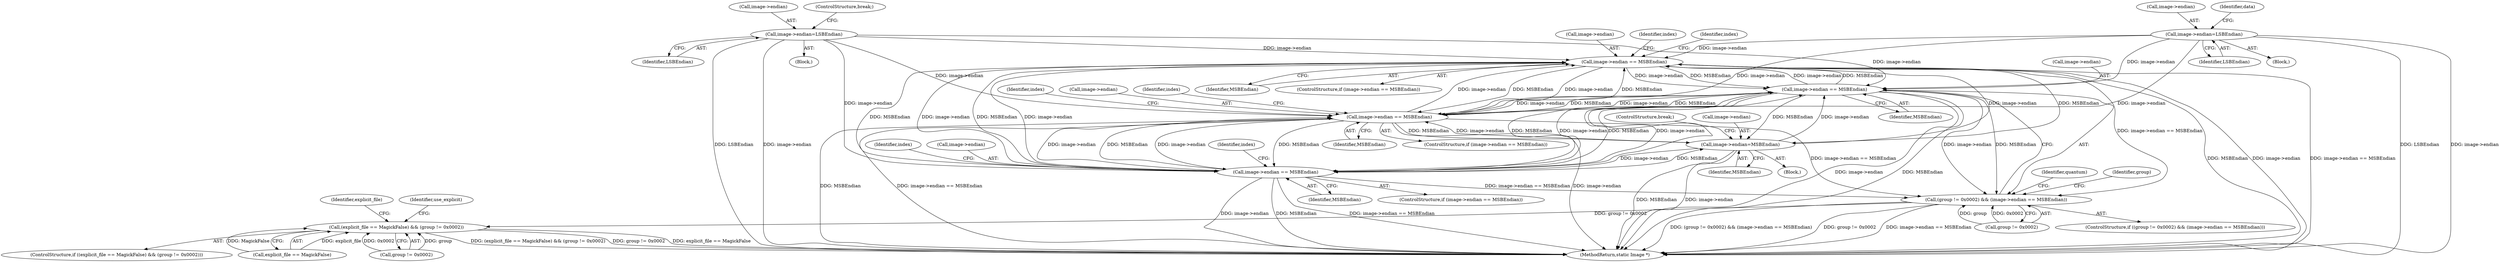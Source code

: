 digraph "0_ImageMagick_9f375e7080a2c1044cd546854d0548b4bfb429d0@pointer" {
"1001880" [label="(Call,image->endian == MSBEndian)"];
"1000532" [label="(Call,image->endian == MSBEndian)"];
"1001981" [label="(Call,image->endian == MSBEndian)"];
"1001354" [label="(Call,image->endian=MSBEndian)"];
"1001880" [label="(Call,image->endian == MSBEndian)"];
"1002082" [label="(Call,image->endian == MSBEndian)"];
"1001346" [label="(Call,image->endian=LSBEndian)"];
"1000272" [label="(Call,image->endian=LSBEndian)"];
"1000528" [label="(Call,(group != 0x0002) && (image->endian == MSBEndian))"];
"1000623" [label="(Call,(explicit_file == MagickFalse) && (group != 0x0002))"];
"1001346" [label="(Call,image->endian=LSBEndian)"];
"1002086" [label="(Identifier,MSBEndian)"];
"1001980" [label="(ControlStructure,if (image->endian == MSBEndian))"];
"1000622" [label="(ControlStructure,if ((explicit_file == MagickFalse) && (group != 0x0002)))"];
"1000565" [label="(Identifier,quantum)"];
"1002088" [label="(Identifier,index)"];
"1001880" [label="(Call,image->endian == MSBEndian)"];
"1001982" [label="(Call,image->endian)"];
"1000276" [label="(Identifier,LSBEndian)"];
"1000527" [label="(ControlStructure,if ((group != 0x0002) && (image->endian == MSBEndian)))"];
"1001981" [label="(Call,image->endian == MSBEndian)"];
"1001358" [label="(Identifier,MSBEndian)"];
"1001359" [label="(ControlStructure,break;)"];
"1000623" [label="(Call,(explicit_file == MagickFalse) && (group != 0x0002))"];
"1000536" [label="(Identifier,MSBEndian)"];
"1002081" [label="(ControlStructure,if (image->endian == MSBEndian))"];
"1001354" [label="(Call,image->endian=MSBEndian)"];
"1000653" [label="(Identifier,use_explicit)"];
"1002102" [label="(Identifier,index)"];
"1001347" [label="(Call,image->endian)"];
"1002083" [label="(Call,image->endian)"];
"1001985" [label="(Identifier,MSBEndian)"];
"1000532" [label="(Call,image->endian == MSBEndian)"];
"1000529" [label="(Call,group != 0x0002)"];
"1000539" [label="(Identifier,group)"];
"1000528" [label="(Call,(group != 0x0002) && (image->endian == MSBEndian))"];
"1000624" [label="(Call,explicit_file == MagickFalse)"];
"1001355" [label="(Call,image->endian)"];
"1001353" [label="(Block,)"];
"1001881" [label="(Call,image->endian)"];
"1004016" [label="(MethodReturn,static Image *)"];
"1000533" [label="(Call,image->endian)"];
"1002001" [label="(Identifier,index)"];
"1001884" [label="(Identifier,MSBEndian)"];
"1000273" [label="(Call,image->endian)"];
"1000144" [label="(Block,)"];
"1001879" [label="(ControlStructure,if (image->endian == MSBEndian))"];
"1001345" [label="(Block,)"];
"1001886" [label="(Identifier,index)"];
"1001900" [label="(Identifier,index)"];
"1001351" [label="(ControlStructure,break;)"];
"1000272" [label="(Call,image->endian=LSBEndian)"];
"1000627" [label="(Call,group != 0x0002)"];
"1000631" [label="(Identifier,explicit_file)"];
"1001987" [label="(Identifier,index)"];
"1000278" [label="(Identifier,data)"];
"1001350" [label="(Identifier,LSBEndian)"];
"1002082" [label="(Call,image->endian == MSBEndian)"];
"1001880" -> "1001879"  [label="AST: "];
"1001880" -> "1001884"  [label="CFG: "];
"1001881" -> "1001880"  [label="AST: "];
"1001884" -> "1001880"  [label="AST: "];
"1001886" -> "1001880"  [label="CFG: "];
"1001900" -> "1001880"  [label="CFG: "];
"1001880" -> "1004016"  [label="DDG: MSBEndian"];
"1001880" -> "1004016"  [label="DDG: image->endian"];
"1001880" -> "1004016"  [label="DDG: image->endian == MSBEndian"];
"1001880" -> "1000528"  [label="DDG: image->endian == MSBEndian"];
"1001880" -> "1000532"  [label="DDG: image->endian"];
"1001880" -> "1000532"  [label="DDG: MSBEndian"];
"1001880" -> "1001354"  [label="DDG: MSBEndian"];
"1000532" -> "1001880"  [label="DDG: image->endian"];
"1000532" -> "1001880"  [label="DDG: MSBEndian"];
"1001981" -> "1001880"  [label="DDG: image->endian"];
"1001981" -> "1001880"  [label="DDG: MSBEndian"];
"1001354" -> "1001880"  [label="DDG: image->endian"];
"1002082" -> "1001880"  [label="DDG: image->endian"];
"1002082" -> "1001880"  [label="DDG: MSBEndian"];
"1001346" -> "1001880"  [label="DDG: image->endian"];
"1000272" -> "1001880"  [label="DDG: image->endian"];
"1001880" -> "1001981"  [label="DDG: image->endian"];
"1001880" -> "1001981"  [label="DDG: MSBEndian"];
"1001880" -> "1002082"  [label="DDG: image->endian"];
"1001880" -> "1002082"  [label="DDG: MSBEndian"];
"1000532" -> "1000528"  [label="AST: "];
"1000532" -> "1000536"  [label="CFG: "];
"1000533" -> "1000532"  [label="AST: "];
"1000536" -> "1000532"  [label="AST: "];
"1000528" -> "1000532"  [label="CFG: "];
"1000532" -> "1004016"  [label="DDG: image->endian"];
"1000532" -> "1004016"  [label="DDG: MSBEndian"];
"1000532" -> "1000528"  [label="DDG: image->endian"];
"1000532" -> "1000528"  [label="DDG: MSBEndian"];
"1001981" -> "1000532"  [label="DDG: image->endian"];
"1001981" -> "1000532"  [label="DDG: MSBEndian"];
"1001354" -> "1000532"  [label="DDG: image->endian"];
"1002082" -> "1000532"  [label="DDG: image->endian"];
"1002082" -> "1000532"  [label="DDG: MSBEndian"];
"1001346" -> "1000532"  [label="DDG: image->endian"];
"1000272" -> "1000532"  [label="DDG: image->endian"];
"1000532" -> "1001354"  [label="DDG: MSBEndian"];
"1000532" -> "1001981"  [label="DDG: image->endian"];
"1000532" -> "1001981"  [label="DDG: MSBEndian"];
"1000532" -> "1002082"  [label="DDG: image->endian"];
"1000532" -> "1002082"  [label="DDG: MSBEndian"];
"1001981" -> "1001980"  [label="AST: "];
"1001981" -> "1001985"  [label="CFG: "];
"1001982" -> "1001981"  [label="AST: "];
"1001985" -> "1001981"  [label="AST: "];
"1001987" -> "1001981"  [label="CFG: "];
"1002001" -> "1001981"  [label="CFG: "];
"1001981" -> "1004016"  [label="DDG: image->endian"];
"1001981" -> "1004016"  [label="DDG: MSBEndian"];
"1001981" -> "1004016"  [label="DDG: image->endian == MSBEndian"];
"1001981" -> "1000528"  [label="DDG: image->endian == MSBEndian"];
"1001981" -> "1001354"  [label="DDG: MSBEndian"];
"1001354" -> "1001981"  [label="DDG: image->endian"];
"1002082" -> "1001981"  [label="DDG: image->endian"];
"1002082" -> "1001981"  [label="DDG: MSBEndian"];
"1001346" -> "1001981"  [label="DDG: image->endian"];
"1000272" -> "1001981"  [label="DDG: image->endian"];
"1001981" -> "1002082"  [label="DDG: image->endian"];
"1001981" -> "1002082"  [label="DDG: MSBEndian"];
"1001354" -> "1001353"  [label="AST: "];
"1001354" -> "1001358"  [label="CFG: "];
"1001355" -> "1001354"  [label="AST: "];
"1001358" -> "1001354"  [label="AST: "];
"1001359" -> "1001354"  [label="CFG: "];
"1001354" -> "1004016"  [label="DDG: image->endian"];
"1001354" -> "1004016"  [label="DDG: MSBEndian"];
"1002082" -> "1001354"  [label="DDG: MSBEndian"];
"1001354" -> "1002082"  [label="DDG: image->endian"];
"1002082" -> "1002081"  [label="AST: "];
"1002082" -> "1002086"  [label="CFG: "];
"1002083" -> "1002082"  [label="AST: "];
"1002086" -> "1002082"  [label="AST: "];
"1002088" -> "1002082"  [label="CFG: "];
"1002102" -> "1002082"  [label="CFG: "];
"1002082" -> "1004016"  [label="DDG: image->endian"];
"1002082" -> "1004016"  [label="DDG: MSBEndian"];
"1002082" -> "1004016"  [label="DDG: image->endian == MSBEndian"];
"1002082" -> "1000528"  [label="DDG: image->endian == MSBEndian"];
"1001346" -> "1002082"  [label="DDG: image->endian"];
"1000272" -> "1002082"  [label="DDG: image->endian"];
"1001346" -> "1001345"  [label="AST: "];
"1001346" -> "1001350"  [label="CFG: "];
"1001347" -> "1001346"  [label="AST: "];
"1001350" -> "1001346"  [label="AST: "];
"1001351" -> "1001346"  [label="CFG: "];
"1001346" -> "1004016"  [label="DDG: LSBEndian"];
"1001346" -> "1004016"  [label="DDG: image->endian"];
"1000272" -> "1000144"  [label="AST: "];
"1000272" -> "1000276"  [label="CFG: "];
"1000273" -> "1000272"  [label="AST: "];
"1000276" -> "1000272"  [label="AST: "];
"1000278" -> "1000272"  [label="CFG: "];
"1000272" -> "1004016"  [label="DDG: LSBEndian"];
"1000272" -> "1004016"  [label="DDG: image->endian"];
"1000528" -> "1000527"  [label="AST: "];
"1000528" -> "1000529"  [label="CFG: "];
"1000529" -> "1000528"  [label="AST: "];
"1000539" -> "1000528"  [label="CFG: "];
"1000565" -> "1000528"  [label="CFG: "];
"1000528" -> "1004016"  [label="DDG: (group != 0x0002) && (image->endian == MSBEndian)"];
"1000528" -> "1004016"  [label="DDG: group != 0x0002"];
"1000528" -> "1004016"  [label="DDG: image->endian == MSBEndian"];
"1000529" -> "1000528"  [label="DDG: group"];
"1000529" -> "1000528"  [label="DDG: 0x0002"];
"1000528" -> "1000623"  [label="DDG: group != 0x0002"];
"1000623" -> "1000622"  [label="AST: "];
"1000623" -> "1000624"  [label="CFG: "];
"1000623" -> "1000627"  [label="CFG: "];
"1000624" -> "1000623"  [label="AST: "];
"1000627" -> "1000623"  [label="AST: "];
"1000631" -> "1000623"  [label="CFG: "];
"1000653" -> "1000623"  [label="CFG: "];
"1000623" -> "1004016"  [label="DDG: (explicit_file == MagickFalse) && (group != 0x0002)"];
"1000623" -> "1004016"  [label="DDG: group != 0x0002"];
"1000623" -> "1004016"  [label="DDG: explicit_file == MagickFalse"];
"1000624" -> "1000623"  [label="DDG: explicit_file"];
"1000624" -> "1000623"  [label="DDG: MagickFalse"];
"1000627" -> "1000623"  [label="DDG: group"];
"1000627" -> "1000623"  [label="DDG: 0x0002"];
}

